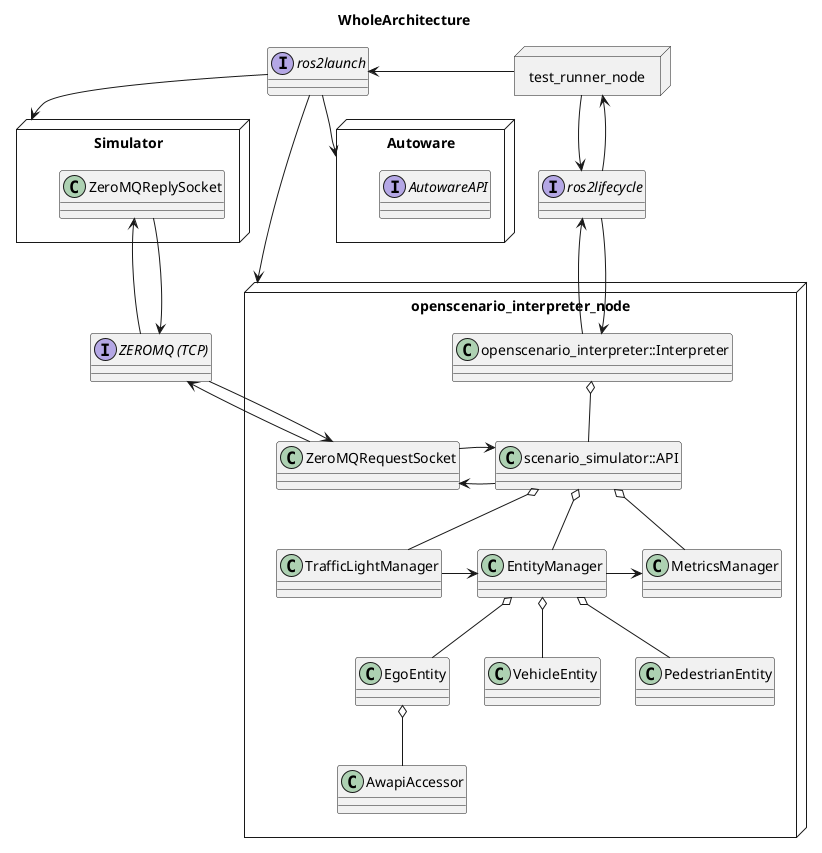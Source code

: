 @startuml
allow_mixing
title WholeArchitecture

interface ros2lifecycle

Node openscenario_interpreter_node {
  class openscenario_interpreter::Interpreter
  class EntityManager
  class TrafficLightManager
  class MetricsManager
  class scenario_simulator::API
  class ZeroMQRequestSocket
  openscenario_interpreter::Interpreter o-- scenario_simulator::API
  scenario_simulator::API o-- EntityManager
  scenario_simulator::API o-- TrafficLightManager
  scenario_simulator::API o-- MetricsManager
  TrafficLightManager -right-> EntityManager
  EntityManager -right-> MetricsManager
  class EgoEntity
  class VehicleEntity
  class PedestrianEntity
  EntityManager o-- EgoEntity
  EntityManager o-- VehicleEntity
  EntityManager o-- PedestrianEntity
  class AwapiAccessor
  EgoEntity o-- AwapiAccessor
}

openscenario_interpreter::Interpreter -up-> ros2lifecycle

ros2lifecycle -down-> openscenario_interpreter::Interpreter

Node test_runner_node {
}

test_runner_node -down-> ros2lifecycle
ros2lifecycle -up-> test_runner_node

Node Autoware {
  Interface AutowareAPI
}

interface ros2launch

test_runner_node --left-> ros2launch
ros2launch -down-> Autoware
ros2launch -down-> openscenario_interpreter_node

interface "ZEROMQ (TCP)"

scenario_simulator::API -left-> ZeroMQRequestSocket
ZeroMQRequestSocket -right-> scenario_simulator::API
ZeroMQRequestSocket -up-> "ZEROMQ (TCP)"
"ZEROMQ (TCP)" -down-> ZeroMQRequestSocket

Node Simulator {
  class ZeroMQReplySocket
}

ros2launch -down-> Simulator

"ZEROMQ (TCP)" -up-> ZeroMQReplySocket
ZeroMQReplySocket -down-> "ZEROMQ (TCP)"

@enduml